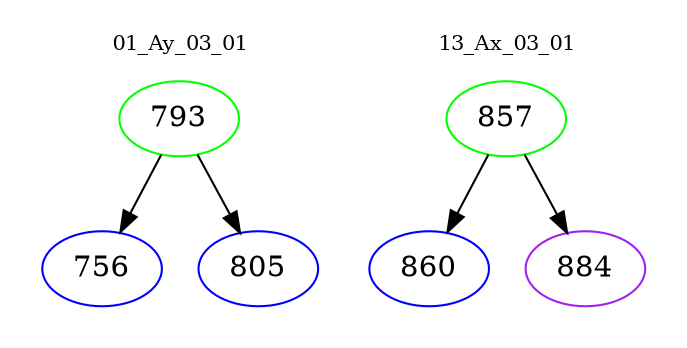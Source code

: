 digraph{
subgraph cluster_0 {
color = white
label = "01_Ay_03_01";
fontsize=10;
T0_793 [label="793", color="green"]
T0_793 -> T0_756 [color="black"]
T0_756 [label="756", color="blue"]
T0_793 -> T0_805 [color="black"]
T0_805 [label="805", color="blue"]
}
subgraph cluster_1 {
color = white
label = "13_Ax_03_01";
fontsize=10;
T1_857 [label="857", color="green"]
T1_857 -> T1_860 [color="black"]
T1_860 [label="860", color="blue"]
T1_857 -> T1_884 [color="black"]
T1_884 [label="884", color="purple"]
}
}
